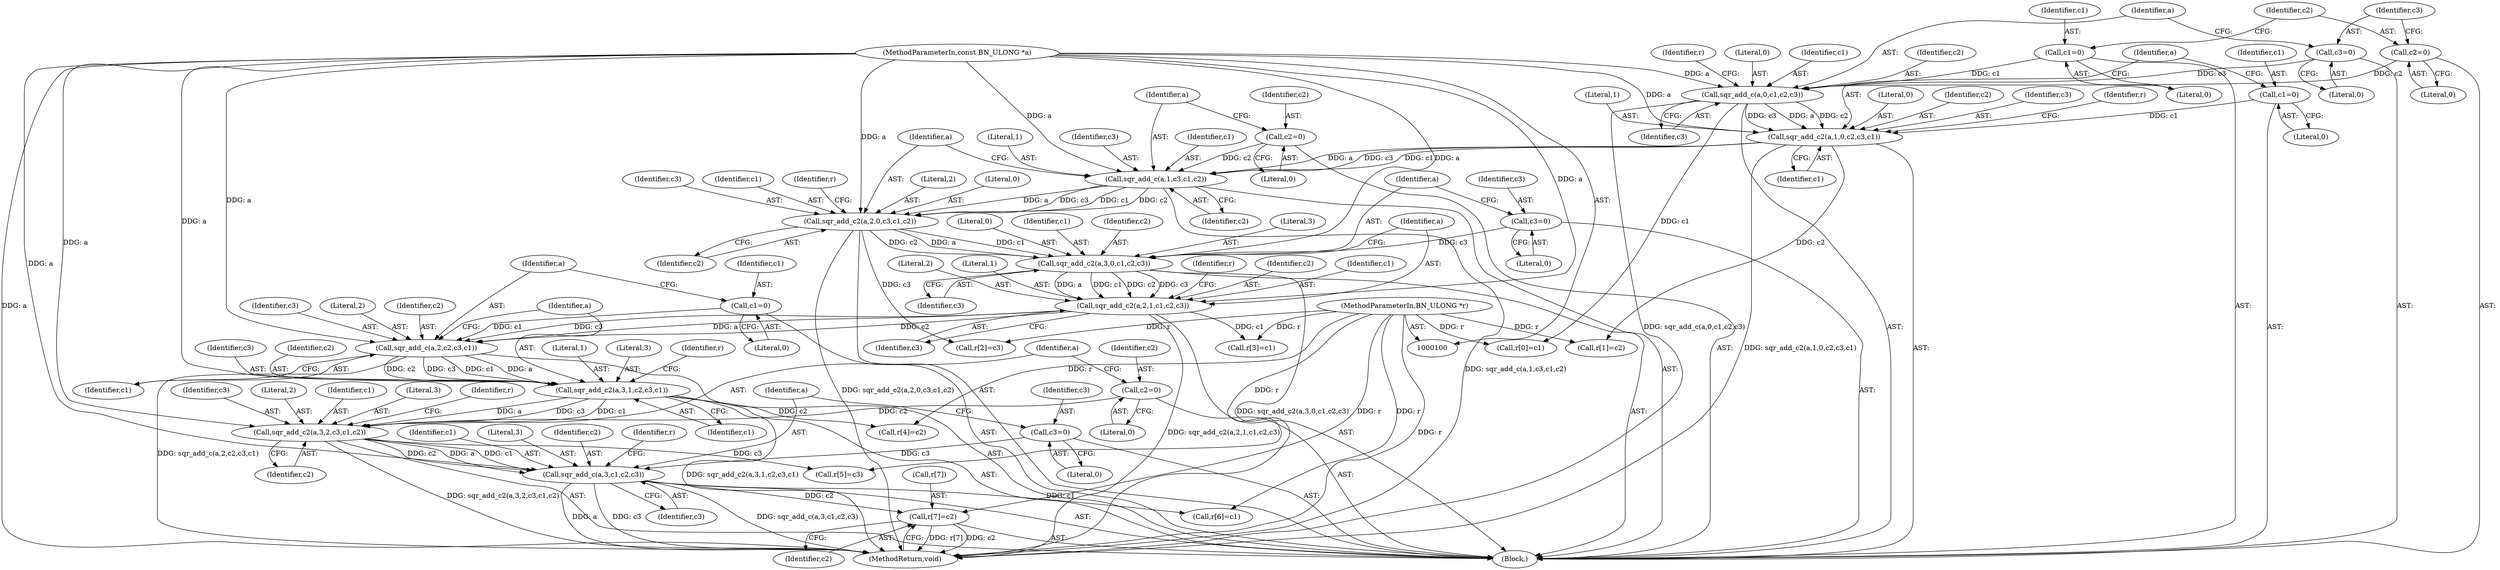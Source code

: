 digraph "0_openssl_a7a44ba55cb4f884c6bc9ceac90072dea38e66d0_1@array" {
"1000235" [label="(Call,r[7]=c2)"];
"1000224" [label="(Call,sqr_add_c(a,3,c1,c2,c3))"];
"1000209" [label="(Call,sqr_add_c2(a,3,2,c3,c1,c2))"];
"1000194" [label="(Call,sqr_add_c2(a,3,1,c2,c3,c1))"];
"1000188" [label="(Call,sqr_add_c(a,2,c2,c3,c1))"];
"1000173" [label="(Call,sqr_add_c2(a,2,1,c1,c2,c3))"];
"1000166" [label="(Call,sqr_add_c2(a,3,0,c1,c2,c3))"];
"1000151" [label="(Call,sqr_add_c2(a,2,0,c3,c1,c2))"];
"1000145" [label="(Call,sqr_add_c(a,1,c3,c1,c2))"];
"1000130" [label="(Call,sqr_add_c2(a,1,0,c2,c3,c1))"];
"1000116" [label="(Call,sqr_add_c(a,0,c1,c2,c3))"];
"1000102" [label="(MethodParameterIn,const BN_ULONG *a)"];
"1000107" [label="(Call,c1=0)"];
"1000110" [label="(Call,c2=0)"];
"1000113" [label="(Call,c3=0)"];
"1000127" [label="(Call,c1=0)"];
"1000142" [label="(Call,c2=0)"];
"1000163" [label="(Call,c3=0)"];
"1000185" [label="(Call,c1=0)"];
"1000206" [label="(Call,c2=0)"];
"1000221" [label="(Call,c3=0)"];
"1000101" [label="(MethodParameterIn,BN_ULONG *r)"];
"1000224" [label="(Call,sqr_add_c(a,3,c1,c2,c3))"];
"1000227" [label="(Identifier,c1)"];
"1000133" [label="(Literal,0)"];
"1000124" [label="(Identifier,r)"];
"1000177" [label="(Identifier,c1)"];
"1000226" [label="(Literal,3)"];
"1000137" [label="(Call,r[1]=c2)"];
"1000134" [label="(Identifier,c2)"];
"1000118" [label="(Literal,0)"];
"1000203" [label="(Identifier,r)"];
"1000166" [label="(Call,sqr_add_c2(a,3,0,c1,c2,c3))"];
"1000187" [label="(Literal,0)"];
"1000129" [label="(Literal,0)"];
"1000127" [label="(Call,c1=0)"];
"1000201" [label="(Call,r[4]=c2)"];
"1000213" [label="(Identifier,c3)"];
"1000135" [label="(Identifier,c3)"];
"1000139" [label="(Identifier,r)"];
"1000175" [label="(Literal,2)"];
"1000180" [label="(Call,r[3]=c1)"];
"1000109" [label="(Literal,0)"];
"1000132" [label="(Literal,1)"];
"1000225" [label="(Identifier,a)"];
"1000188" [label="(Call,sqr_add_c(a,2,c2,c3,c1))"];
"1000172" [label="(Identifier,c3)"];
"1000179" [label="(Identifier,c3)"];
"1000131" [label="(Identifier,a)"];
"1000222" [label="(Identifier,c3)"];
"1000185" [label="(Call,c1=0)"];
"1000199" [label="(Identifier,c3)"];
"1000165" [label="(Literal,0)"];
"1000209" [label="(Call,sqr_add_c2(a,3,2,c3,c1,c2))"];
"1000173" [label="(Call,sqr_add_c2(a,2,1,c1,c2,c3))"];
"1000116" [label="(Call,sqr_add_c(a,0,c1,c2,c3))"];
"1000194" [label="(Call,sqr_add_c2(a,3,1,c2,c3,c1))"];
"1000168" [label="(Literal,3)"];
"1000152" [label="(Identifier,a)"];
"1000115" [label="(Literal,0)"];
"1000212" [label="(Literal,2)"];
"1000119" [label="(Identifier,c1)"];
"1000230" [label="(Call,r[6]=c1)"];
"1000198" [label="(Identifier,c2)"];
"1000191" [label="(Identifier,c2)"];
"1000120" [label="(Identifier,c2)"];
"1000157" [label="(Identifier,c2)"];
"1000144" [label="(Literal,0)"];
"1000229" [label="(Identifier,c3)"];
"1000117" [label="(Identifier,a)"];
"1000189" [label="(Identifier,a)"];
"1000107" [label="(Call,c1=0)"];
"1000235" [label="(Call,r[7]=c2)"];
"1000148" [label="(Identifier,c3)"];
"1000228" [label="(Identifier,c2)"];
"1000102" [label="(MethodParameterIn,const BN_ULONG *a)"];
"1000153" [label="(Literal,2)"];
"1000232" [label="(Identifier,r)"];
"1000154" [label="(Literal,0)"];
"1000216" [label="(Call,r[5]=c3)"];
"1000151" [label="(Call,sqr_add_c2(a,2,0,c3,c1,c2))"];
"1000169" [label="(Literal,0)"];
"1000143" [label="(Identifier,c2)"];
"1000190" [label="(Literal,2)"];
"1000114" [label="(Identifier,c3)"];
"1000200" [label="(Identifier,c1)"];
"1000186" [label="(Identifier,c1)"];
"1000195" [label="(Identifier,a)"];
"1000155" [label="(Identifier,c3)"];
"1000142" [label="(Call,c2=0)"];
"1000110" [label="(Call,c2=0)"];
"1000211" [label="(Literal,3)"];
"1000240" [label="(MethodReturn,void)"];
"1000108" [label="(Identifier,c1)"];
"1000197" [label="(Literal,1)"];
"1000176" [label="(Literal,1)"];
"1000170" [label="(Identifier,c1)"];
"1000146" [label="(Identifier,a)"];
"1000121" [label="(Identifier,c3)"];
"1000112" [label="(Literal,0)"];
"1000101" [label="(MethodParameterIn,BN_ULONG *r)"];
"1000158" [label="(Call,r[2]=c3)"];
"1000196" [label="(Literal,3)"];
"1000163" [label="(Call,c3=0)"];
"1000149" [label="(Identifier,c1)"];
"1000223" [label="(Literal,0)"];
"1000122" [label="(Call,r[0]=c1)"];
"1000147" [label="(Literal,1)"];
"1000193" [label="(Identifier,c1)"];
"1000207" [label="(Identifier,c2)"];
"1000192" [label="(Identifier,c3)"];
"1000239" [label="(Identifier,c2)"];
"1000156" [label="(Identifier,c1)"];
"1000128" [label="(Identifier,c1)"];
"1000150" [label="(Identifier,c2)"];
"1000218" [label="(Identifier,r)"];
"1000210" [label="(Identifier,a)"];
"1000182" [label="(Identifier,r)"];
"1000174" [label="(Identifier,a)"];
"1000164" [label="(Identifier,c3)"];
"1000145" [label="(Call,sqr_add_c(a,1,c3,c1,c2))"];
"1000171" [label="(Identifier,c2)"];
"1000214" [label="(Identifier,c1)"];
"1000178" [label="(Identifier,c2)"];
"1000130" [label="(Call,sqr_add_c2(a,1,0,c2,c3,c1))"];
"1000236" [label="(Call,r[7])"];
"1000103" [label="(Block,)"];
"1000111" [label="(Identifier,c2)"];
"1000221" [label="(Call,c3=0)"];
"1000215" [label="(Identifier,c2)"];
"1000206" [label="(Call,c2=0)"];
"1000113" [label="(Call,c3=0)"];
"1000208" [label="(Literal,0)"];
"1000160" [label="(Identifier,r)"];
"1000167" [label="(Identifier,a)"];
"1000136" [label="(Identifier,c1)"];
"1000235" -> "1000103"  [label="AST: "];
"1000235" -> "1000239"  [label="CFG: "];
"1000236" -> "1000235"  [label="AST: "];
"1000239" -> "1000235"  [label="AST: "];
"1000240" -> "1000235"  [label="CFG: "];
"1000235" -> "1000240"  [label="DDG: r[7]"];
"1000235" -> "1000240"  [label="DDG: c2"];
"1000224" -> "1000235"  [label="DDG: c2"];
"1000101" -> "1000235"  [label="DDG: r"];
"1000224" -> "1000103"  [label="AST: "];
"1000224" -> "1000229"  [label="CFG: "];
"1000225" -> "1000224"  [label="AST: "];
"1000226" -> "1000224"  [label="AST: "];
"1000227" -> "1000224"  [label="AST: "];
"1000228" -> "1000224"  [label="AST: "];
"1000229" -> "1000224"  [label="AST: "];
"1000232" -> "1000224"  [label="CFG: "];
"1000224" -> "1000240"  [label="DDG: a"];
"1000224" -> "1000240"  [label="DDG: c3"];
"1000224" -> "1000240"  [label="DDG: sqr_add_c(a,3,c1,c2,c3)"];
"1000209" -> "1000224"  [label="DDG: a"];
"1000209" -> "1000224"  [label="DDG: c1"];
"1000209" -> "1000224"  [label="DDG: c2"];
"1000102" -> "1000224"  [label="DDG: a"];
"1000221" -> "1000224"  [label="DDG: c3"];
"1000224" -> "1000230"  [label="DDG: c1"];
"1000209" -> "1000103"  [label="AST: "];
"1000209" -> "1000215"  [label="CFG: "];
"1000210" -> "1000209"  [label="AST: "];
"1000211" -> "1000209"  [label="AST: "];
"1000212" -> "1000209"  [label="AST: "];
"1000213" -> "1000209"  [label="AST: "];
"1000214" -> "1000209"  [label="AST: "];
"1000215" -> "1000209"  [label="AST: "];
"1000218" -> "1000209"  [label="CFG: "];
"1000209" -> "1000240"  [label="DDG: sqr_add_c2(a,3,2,c3,c1,c2)"];
"1000194" -> "1000209"  [label="DDG: a"];
"1000194" -> "1000209"  [label="DDG: c3"];
"1000194" -> "1000209"  [label="DDG: c1"];
"1000102" -> "1000209"  [label="DDG: a"];
"1000206" -> "1000209"  [label="DDG: c2"];
"1000209" -> "1000216"  [label="DDG: c3"];
"1000194" -> "1000103"  [label="AST: "];
"1000194" -> "1000200"  [label="CFG: "];
"1000195" -> "1000194"  [label="AST: "];
"1000196" -> "1000194"  [label="AST: "];
"1000197" -> "1000194"  [label="AST: "];
"1000198" -> "1000194"  [label="AST: "];
"1000199" -> "1000194"  [label="AST: "];
"1000200" -> "1000194"  [label="AST: "];
"1000203" -> "1000194"  [label="CFG: "];
"1000194" -> "1000240"  [label="DDG: sqr_add_c2(a,3,1,c2,c3,c1)"];
"1000188" -> "1000194"  [label="DDG: a"];
"1000188" -> "1000194"  [label="DDG: c2"];
"1000188" -> "1000194"  [label="DDG: c3"];
"1000188" -> "1000194"  [label="DDG: c1"];
"1000102" -> "1000194"  [label="DDG: a"];
"1000194" -> "1000201"  [label="DDG: c2"];
"1000188" -> "1000103"  [label="AST: "];
"1000188" -> "1000193"  [label="CFG: "];
"1000189" -> "1000188"  [label="AST: "];
"1000190" -> "1000188"  [label="AST: "];
"1000191" -> "1000188"  [label="AST: "];
"1000192" -> "1000188"  [label="AST: "];
"1000193" -> "1000188"  [label="AST: "];
"1000195" -> "1000188"  [label="CFG: "];
"1000188" -> "1000240"  [label="DDG: sqr_add_c(a,2,c2,c3,c1)"];
"1000173" -> "1000188"  [label="DDG: a"];
"1000173" -> "1000188"  [label="DDG: c2"];
"1000173" -> "1000188"  [label="DDG: c3"];
"1000102" -> "1000188"  [label="DDG: a"];
"1000185" -> "1000188"  [label="DDG: c1"];
"1000173" -> "1000103"  [label="AST: "];
"1000173" -> "1000179"  [label="CFG: "];
"1000174" -> "1000173"  [label="AST: "];
"1000175" -> "1000173"  [label="AST: "];
"1000176" -> "1000173"  [label="AST: "];
"1000177" -> "1000173"  [label="AST: "];
"1000178" -> "1000173"  [label="AST: "];
"1000179" -> "1000173"  [label="AST: "];
"1000182" -> "1000173"  [label="CFG: "];
"1000173" -> "1000240"  [label="DDG: sqr_add_c2(a,2,1,c1,c2,c3)"];
"1000166" -> "1000173"  [label="DDG: a"];
"1000166" -> "1000173"  [label="DDG: c1"];
"1000166" -> "1000173"  [label="DDG: c2"];
"1000166" -> "1000173"  [label="DDG: c3"];
"1000102" -> "1000173"  [label="DDG: a"];
"1000173" -> "1000180"  [label="DDG: c1"];
"1000166" -> "1000103"  [label="AST: "];
"1000166" -> "1000172"  [label="CFG: "];
"1000167" -> "1000166"  [label="AST: "];
"1000168" -> "1000166"  [label="AST: "];
"1000169" -> "1000166"  [label="AST: "];
"1000170" -> "1000166"  [label="AST: "];
"1000171" -> "1000166"  [label="AST: "];
"1000172" -> "1000166"  [label="AST: "];
"1000174" -> "1000166"  [label="CFG: "];
"1000166" -> "1000240"  [label="DDG: sqr_add_c2(a,3,0,c1,c2,c3)"];
"1000151" -> "1000166"  [label="DDG: a"];
"1000151" -> "1000166"  [label="DDG: c1"];
"1000151" -> "1000166"  [label="DDG: c2"];
"1000102" -> "1000166"  [label="DDG: a"];
"1000163" -> "1000166"  [label="DDG: c3"];
"1000151" -> "1000103"  [label="AST: "];
"1000151" -> "1000157"  [label="CFG: "];
"1000152" -> "1000151"  [label="AST: "];
"1000153" -> "1000151"  [label="AST: "];
"1000154" -> "1000151"  [label="AST: "];
"1000155" -> "1000151"  [label="AST: "];
"1000156" -> "1000151"  [label="AST: "];
"1000157" -> "1000151"  [label="AST: "];
"1000160" -> "1000151"  [label="CFG: "];
"1000151" -> "1000240"  [label="DDG: sqr_add_c2(a,2,0,c3,c1,c2)"];
"1000145" -> "1000151"  [label="DDG: a"];
"1000145" -> "1000151"  [label="DDG: c3"];
"1000145" -> "1000151"  [label="DDG: c1"];
"1000145" -> "1000151"  [label="DDG: c2"];
"1000102" -> "1000151"  [label="DDG: a"];
"1000151" -> "1000158"  [label="DDG: c3"];
"1000145" -> "1000103"  [label="AST: "];
"1000145" -> "1000150"  [label="CFG: "];
"1000146" -> "1000145"  [label="AST: "];
"1000147" -> "1000145"  [label="AST: "];
"1000148" -> "1000145"  [label="AST: "];
"1000149" -> "1000145"  [label="AST: "];
"1000150" -> "1000145"  [label="AST: "];
"1000152" -> "1000145"  [label="CFG: "];
"1000145" -> "1000240"  [label="DDG: sqr_add_c(a,1,c3,c1,c2)"];
"1000130" -> "1000145"  [label="DDG: a"];
"1000130" -> "1000145"  [label="DDG: c3"];
"1000130" -> "1000145"  [label="DDG: c1"];
"1000102" -> "1000145"  [label="DDG: a"];
"1000142" -> "1000145"  [label="DDG: c2"];
"1000130" -> "1000103"  [label="AST: "];
"1000130" -> "1000136"  [label="CFG: "];
"1000131" -> "1000130"  [label="AST: "];
"1000132" -> "1000130"  [label="AST: "];
"1000133" -> "1000130"  [label="AST: "];
"1000134" -> "1000130"  [label="AST: "];
"1000135" -> "1000130"  [label="AST: "];
"1000136" -> "1000130"  [label="AST: "];
"1000139" -> "1000130"  [label="CFG: "];
"1000130" -> "1000240"  [label="DDG: sqr_add_c2(a,1,0,c2,c3,c1)"];
"1000116" -> "1000130"  [label="DDG: a"];
"1000116" -> "1000130"  [label="DDG: c2"];
"1000116" -> "1000130"  [label="DDG: c3"];
"1000102" -> "1000130"  [label="DDG: a"];
"1000127" -> "1000130"  [label="DDG: c1"];
"1000130" -> "1000137"  [label="DDG: c2"];
"1000116" -> "1000103"  [label="AST: "];
"1000116" -> "1000121"  [label="CFG: "];
"1000117" -> "1000116"  [label="AST: "];
"1000118" -> "1000116"  [label="AST: "];
"1000119" -> "1000116"  [label="AST: "];
"1000120" -> "1000116"  [label="AST: "];
"1000121" -> "1000116"  [label="AST: "];
"1000124" -> "1000116"  [label="CFG: "];
"1000116" -> "1000240"  [label="DDG: sqr_add_c(a,0,c1,c2,c3)"];
"1000102" -> "1000116"  [label="DDG: a"];
"1000107" -> "1000116"  [label="DDG: c1"];
"1000110" -> "1000116"  [label="DDG: c2"];
"1000113" -> "1000116"  [label="DDG: c3"];
"1000116" -> "1000122"  [label="DDG: c1"];
"1000102" -> "1000100"  [label="AST: "];
"1000102" -> "1000240"  [label="DDG: a"];
"1000107" -> "1000103"  [label="AST: "];
"1000107" -> "1000109"  [label="CFG: "];
"1000108" -> "1000107"  [label="AST: "];
"1000109" -> "1000107"  [label="AST: "];
"1000111" -> "1000107"  [label="CFG: "];
"1000110" -> "1000103"  [label="AST: "];
"1000110" -> "1000112"  [label="CFG: "];
"1000111" -> "1000110"  [label="AST: "];
"1000112" -> "1000110"  [label="AST: "];
"1000114" -> "1000110"  [label="CFG: "];
"1000113" -> "1000103"  [label="AST: "];
"1000113" -> "1000115"  [label="CFG: "];
"1000114" -> "1000113"  [label="AST: "];
"1000115" -> "1000113"  [label="AST: "];
"1000117" -> "1000113"  [label="CFG: "];
"1000127" -> "1000103"  [label="AST: "];
"1000127" -> "1000129"  [label="CFG: "];
"1000128" -> "1000127"  [label="AST: "];
"1000129" -> "1000127"  [label="AST: "];
"1000131" -> "1000127"  [label="CFG: "];
"1000142" -> "1000103"  [label="AST: "];
"1000142" -> "1000144"  [label="CFG: "];
"1000143" -> "1000142"  [label="AST: "];
"1000144" -> "1000142"  [label="AST: "];
"1000146" -> "1000142"  [label="CFG: "];
"1000163" -> "1000103"  [label="AST: "];
"1000163" -> "1000165"  [label="CFG: "];
"1000164" -> "1000163"  [label="AST: "];
"1000165" -> "1000163"  [label="AST: "];
"1000167" -> "1000163"  [label="CFG: "];
"1000185" -> "1000103"  [label="AST: "];
"1000185" -> "1000187"  [label="CFG: "];
"1000186" -> "1000185"  [label="AST: "];
"1000187" -> "1000185"  [label="AST: "];
"1000189" -> "1000185"  [label="CFG: "];
"1000206" -> "1000103"  [label="AST: "];
"1000206" -> "1000208"  [label="CFG: "];
"1000207" -> "1000206"  [label="AST: "];
"1000208" -> "1000206"  [label="AST: "];
"1000210" -> "1000206"  [label="CFG: "];
"1000221" -> "1000103"  [label="AST: "];
"1000221" -> "1000223"  [label="CFG: "];
"1000222" -> "1000221"  [label="AST: "];
"1000223" -> "1000221"  [label="AST: "];
"1000225" -> "1000221"  [label="CFG: "];
"1000101" -> "1000100"  [label="AST: "];
"1000101" -> "1000240"  [label="DDG: r"];
"1000101" -> "1000122"  [label="DDG: r"];
"1000101" -> "1000137"  [label="DDG: r"];
"1000101" -> "1000158"  [label="DDG: r"];
"1000101" -> "1000180"  [label="DDG: r"];
"1000101" -> "1000201"  [label="DDG: r"];
"1000101" -> "1000216"  [label="DDG: r"];
"1000101" -> "1000230"  [label="DDG: r"];
}
